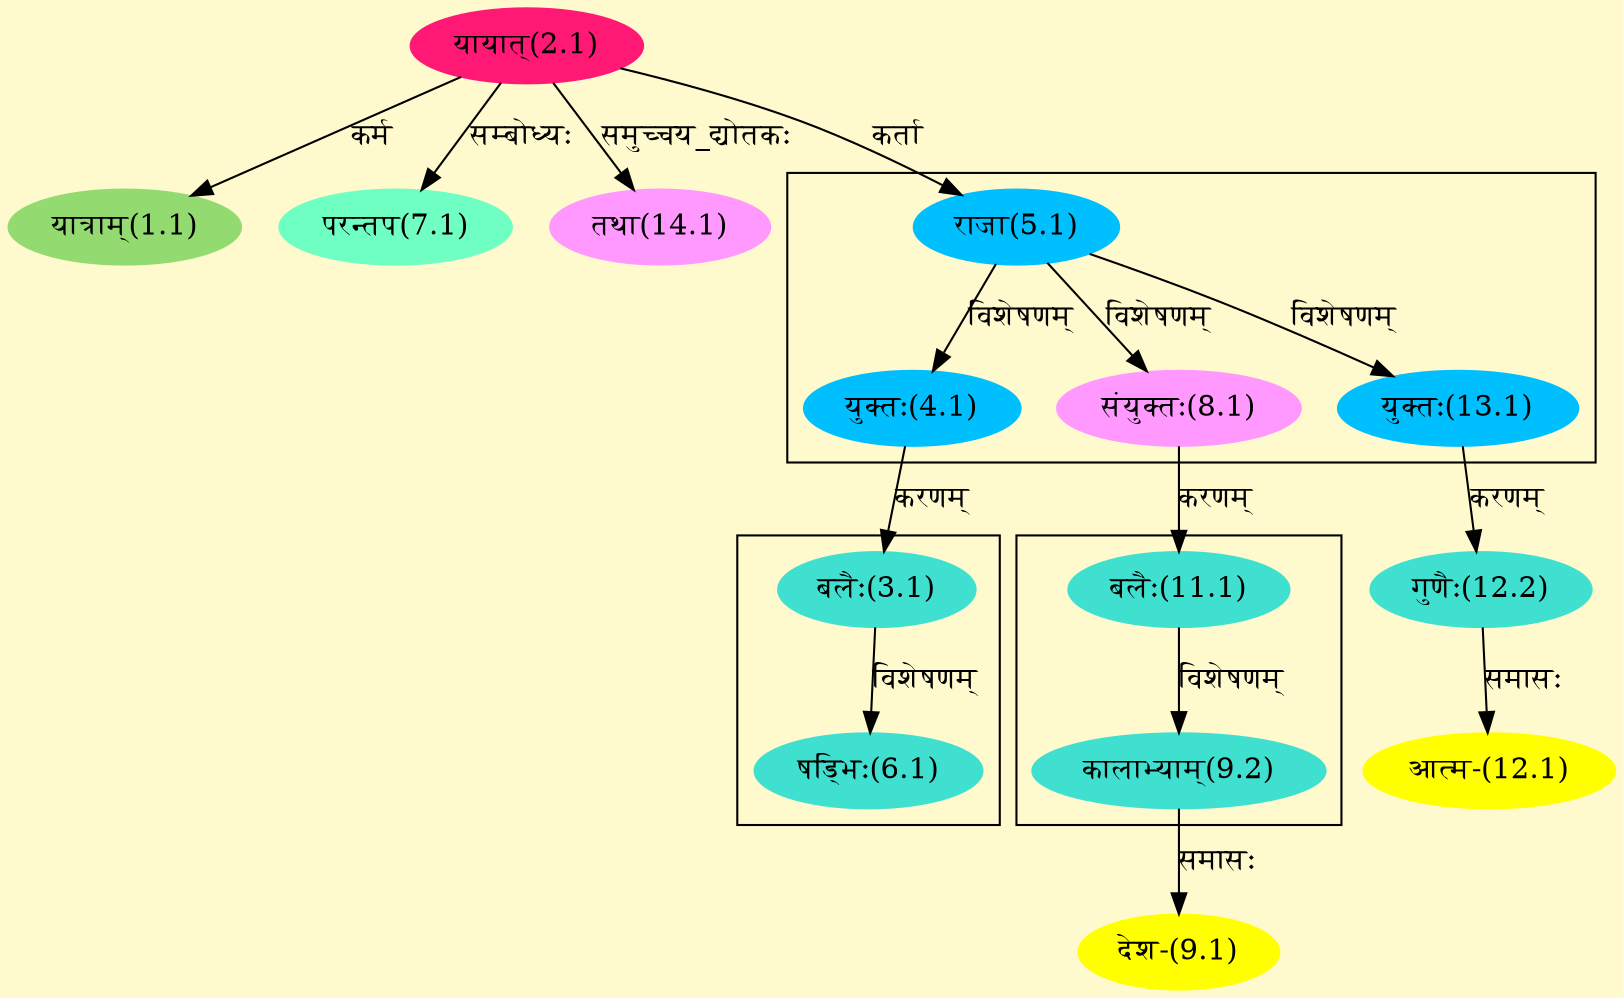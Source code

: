 digraph G{
rankdir=BT;
 compound=true;
 bgcolor="lemonchiffon1";

subgraph cluster_1{
Node4_1 [style=filled, color="#00BFFF" label = "युक्तः(4.1)"]
Node5_1 [style=filled, color="#00BFFF" label = "राजा(5.1)"]
Node8_1 [style=filled, color="#FF99FF" label = "संयुक्तः(8.1)"]
Node13_1 [style=filled, color="#00BFFF" label = "युक्तः(13.1)"]

}

subgraph cluster_2{
Node6_1 [style=filled, color="#40E0D0" label = "षड्भिः(6.1)"]
Node3_1 [style=filled, color="#40E0D0" label = "बलैः(3.1)"]

}

subgraph cluster_3{
Node9_2 [style=filled, color="#40E0D0" label = "कालाभ्याम्(9.2)"]
Node11_1 [style=filled, color="#40E0D0" label = "बलैः(11.1)"]

}
Node1_1 [style=filled, color="#93DB70" label = "यात्राम्(1.1)"]
Node2_1 [style=filled, color="#FF1975" label = "यायात्(2.1)"]
Node5_1 [style=filled, color="#00BFFF" label = "राजा(5.1)"]
Node [style=filled, color="" label = "()"]
Node3_1 [style=filled, color="#40E0D0" label = "बलैः(3.1)"]
Node4_1 [style=filled, color="#00BFFF" label = "युक्तः(4.1)"]
Node7_1 [style=filled, color="#6FFFC3" label = "परन्तप(7.1)"]
Node9_1 [style=filled, color="#FFFF00" label = "देश-(9.1)"]
Node9_2 [style=filled, color="#40E0D0" label = "कालाभ्याम्(9.2)"]
Node11_1 [style=filled, color="#40E0D0" label = "बलैः(11.1)"]
Node8_1 [style=filled, color="#FF99FF" label = "संयुक्तः(8.1)"]
Node12_1 [style=filled, color="#FFFF00" label = "आत्म-(12.1)"]
Node12_2 [style=filled, color="#40E0D0" label = "गुणैः(12.2)"]
Node13_1 [style=filled, color="#00BFFF" label = "युक्तः(13.1)"]
Node14_1 [style=filled, color="#FF99FF" label = "तथा(14.1)"]
/* Start of Relations section */

Node1_1 -> Node2_1 [  label="कर्म"  dir="back" ]
Node3_1 -> Node4_1 [  label="करणम्"  dir="back" ]
Node4_1 -> Node5_1 [  label="विशेषणम्"  dir="back" ]
Node5_1 -> Node2_1 [  label="कर्ता"  dir="back" ]
Node6_1 -> Node3_1 [  label="विशेषणम्"  dir="back" ]
Node7_1 -> Node2_1 [  label="सम्बोध्यः"  dir="back" ]
Node8_1 -> Node5_1 [  label="विशेषणम्"  dir="back" ]
Node9_1 -> Node9_2 [  label="समासः"  dir="back" ]
Node9_2 -> Node11_1 [  label="विशेषणम्"  dir="back" ]
Node11_1 -> Node8_1 [  label="करणम्"  dir="back" ]
Node12_1 -> Node12_2 [  label="समासः"  dir="back" ]
Node12_2 -> Node13_1 [  label="करणम्"  dir="back" ]
Node13_1 -> Node5_1 [  label="विशेषणम्"  dir="back" ]
Node14_1 -> Node2_1 [  label="समुच्चय_द्योतकः"  dir="back" ]
}
